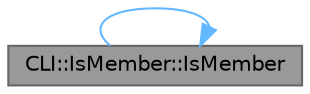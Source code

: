 digraph "CLI::IsMember::IsMember"
{
 // LATEX_PDF_SIZE
  bgcolor="transparent";
  edge [fontname=Helvetica,fontsize=10,labelfontname=Helvetica,labelfontsize=10];
  node [fontname=Helvetica,fontsize=10,shape=box,height=0.2,width=0.4];
  rankdir="LR";
  Node1 [id="Node000001",label="CLI::IsMember::IsMember",height=0.2,width=0.4,color="gray40", fillcolor="grey60", style="filled", fontcolor="black",tooltip="This allows in-place construction using an initializer list"];
  Node1 -> Node1 [id="edge1_Node000001_Node000001",color="steelblue1",style="solid",tooltip=" "];
}
